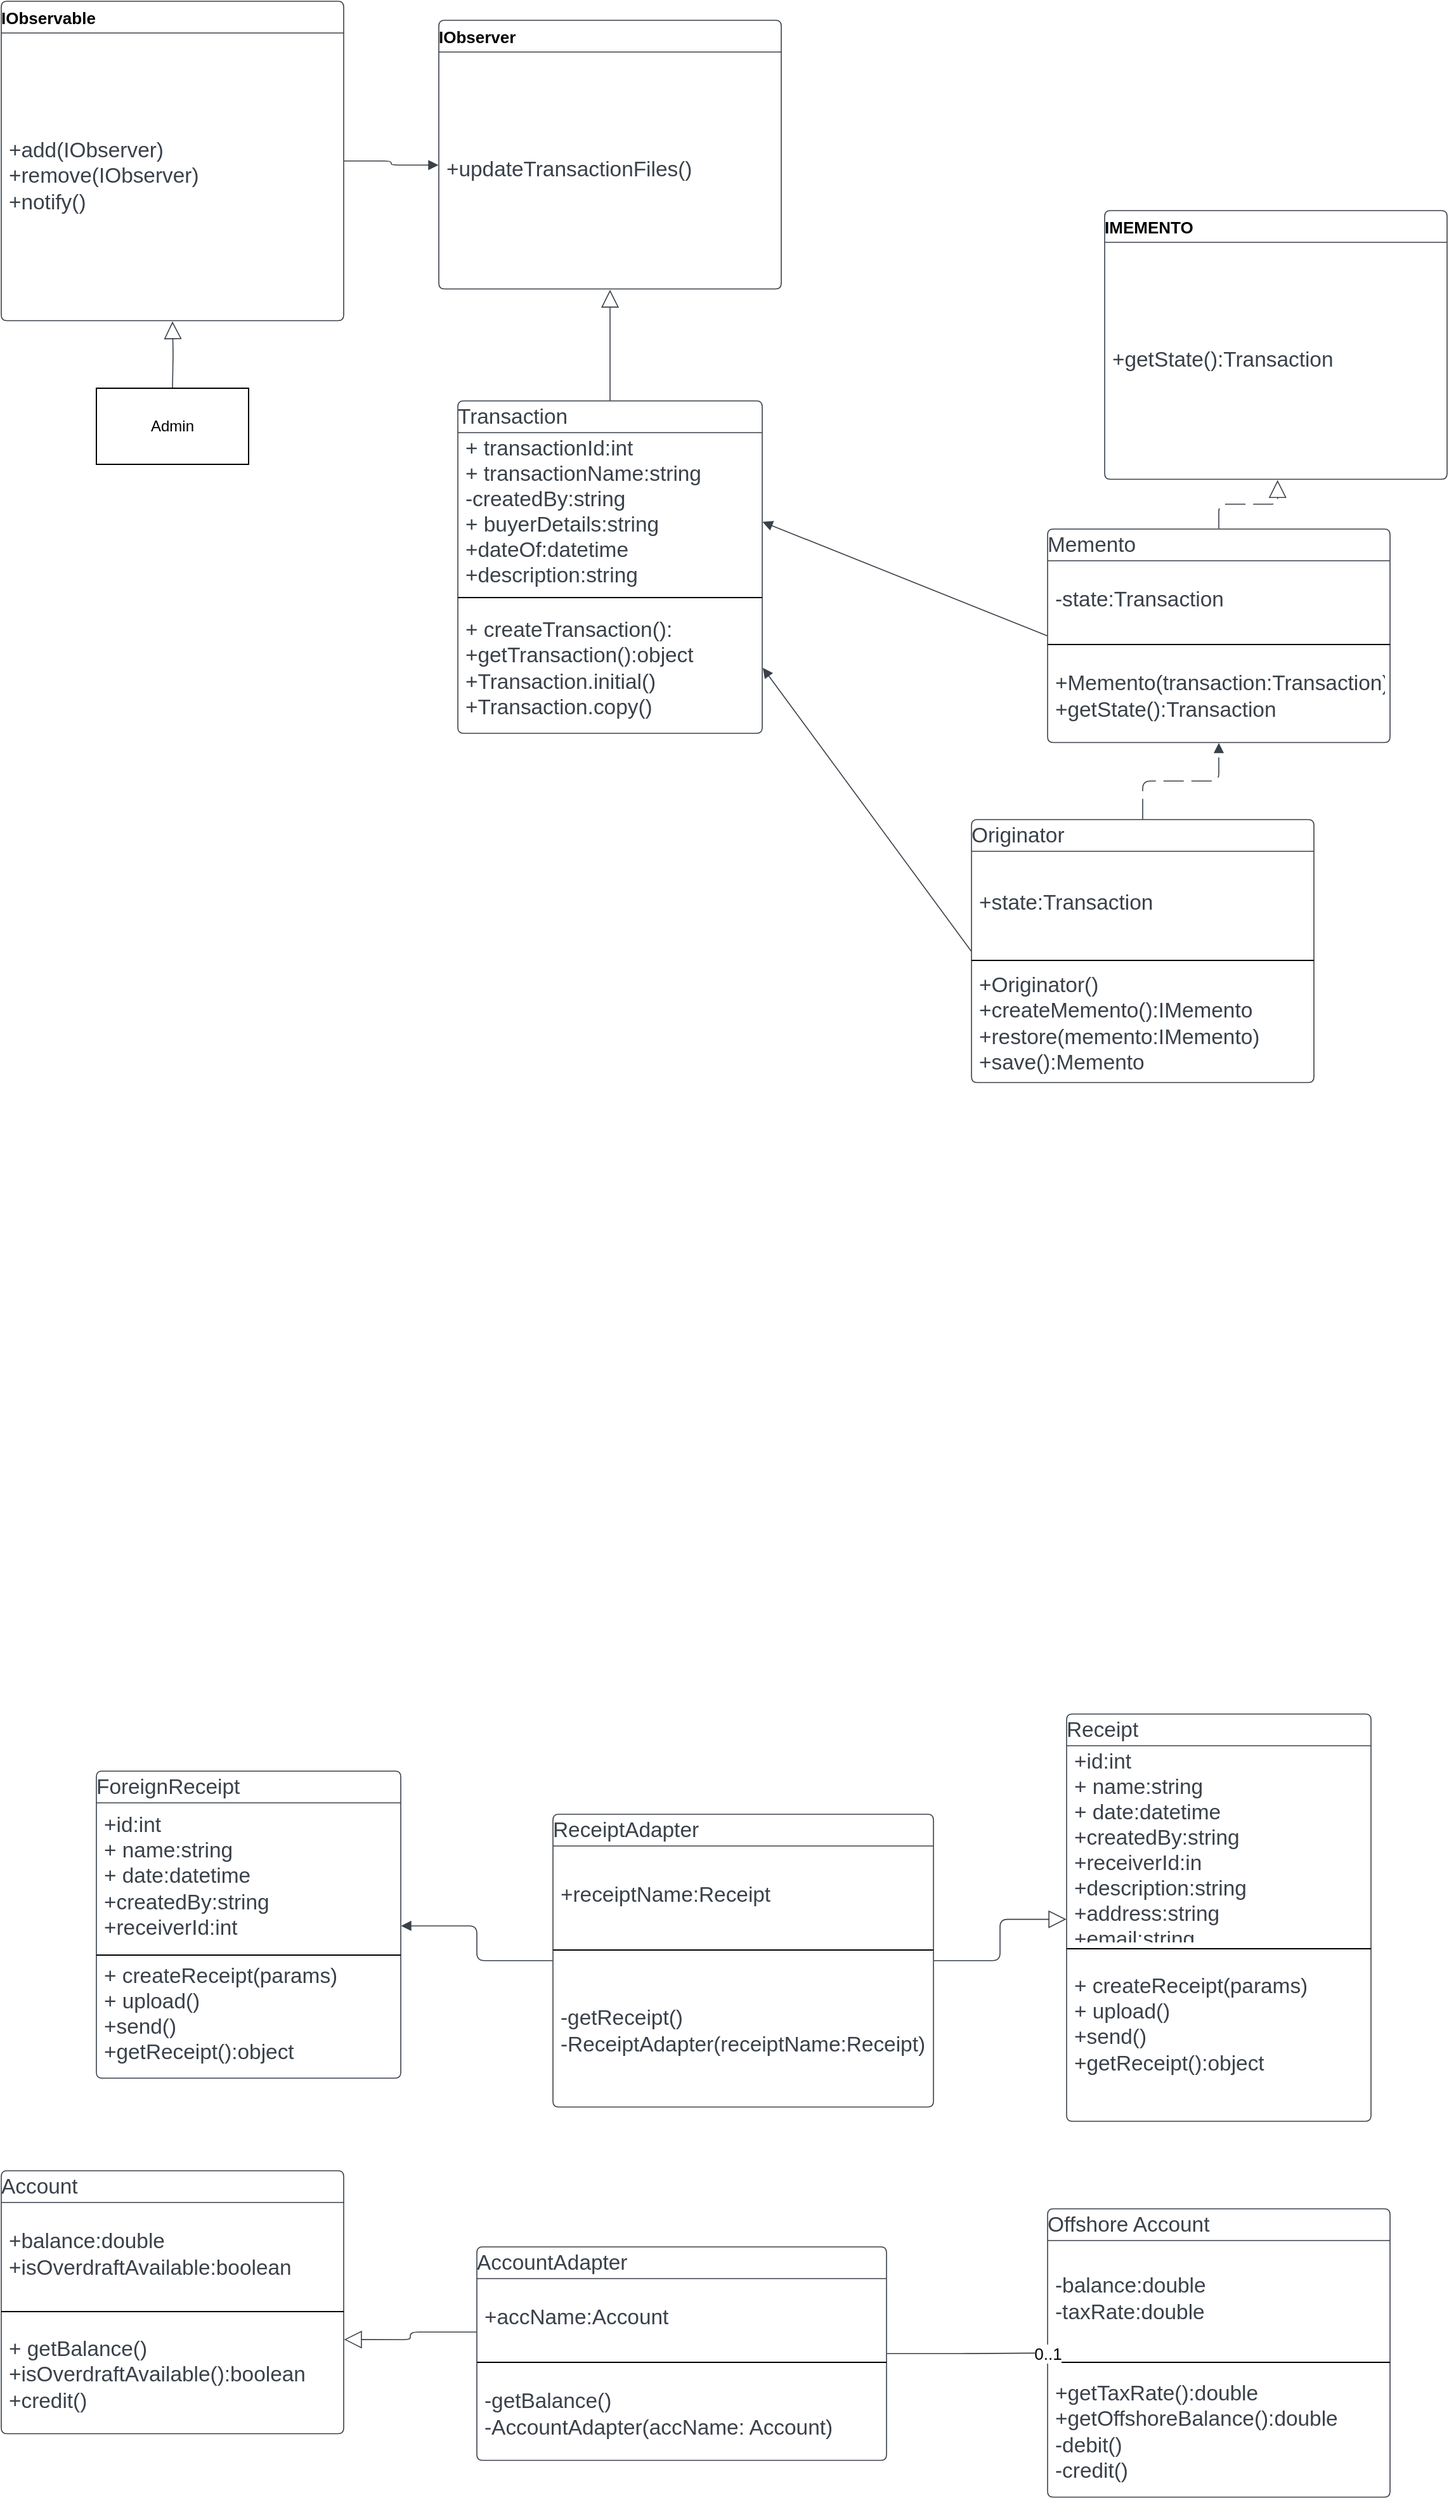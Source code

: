 <?xml version="1.0" encoding="UTF-8"?>
<mxfile version="19.0.1" type="device"><diagram id="51UUViAOGLi8ILZcRSId" name="Page-1"><mxGraphModel dx="1422" dy="2980" grid="1" gridSize="10" guides="1" tooltips="1" connect="1" arrows="1" fold="1" page="1" pageScale="1" pageWidth="850" pageHeight="1100" math="0" shadow="0"><root><mxCell id="0"/><mxCell id="1" parent="0"/><mxCell id="XyZAG7sufWudanDReOkZ-1" value="ForeignReceipt" style="html=1;overflow=block;blockSpacing=1;swimlane;childLayout=stackLayout;horizontal=1;horizontalStack=0;resizeParent=1;resizeParentMax=0;resizeLast=0;collapsible=0;fontStyle=0;marginBottom=0;swimlaneFillColor=#ffffff;startSize=25;whiteSpace=wrap;fontSize=16.7;fontColor=#3a414a;align=left;spacing=0;strokeColor=#3a414a;strokeOpacity=100;rounded=1;absoluteArcSize=1;arcSize=9;strokeWidth=0.8;" vertex="1" parent="1"><mxGeometry x="150" y="150" width="240" height="242" as="geometry"/></mxCell><mxCell id="XyZAG7sufWudanDReOkZ-2" value="+id:int&#xA;+ name:string&#xA;+ date:datetime&#xA;+createdBy:string&#xA;+receiverId:int" style="part=1;html=1;resizeHeight=0;strokeColor=none;fillColor=none;align=left;verticalAlign=middle;spacingLeft=4;spacingRight=4;overflow=hidden;rotatable=0;points=[[0,0.5],[1,0.5]];portConstraint=eastwest;swimlaneFillColor=#ffffff;strokeOpacity=100;whiteSpace=wrap;fontSize=16.7;fontColor=#3a414a;" vertex="1" parent="XyZAG7sufWudanDReOkZ-1"><mxGeometry y="25" width="240" height="116" as="geometry"/></mxCell><mxCell id="XyZAG7sufWudanDReOkZ-3" value="" style="line;strokeWidth=1;fillColor=none;align=left;verticalAlign=middle;spacingTop=-1;spacingLeft=3;spacingRight=3;rotatable=0;labelPosition=right;points=[];portConstraint=eastwest;" vertex="1" parent="XyZAG7sufWudanDReOkZ-1"><mxGeometry y="141" width="240" height="8" as="geometry"/></mxCell><mxCell id="XyZAG7sufWudanDReOkZ-4" value="+ createReceipt(params)&#xA;+ upload()&#xA;+send()&#xA;+getReceipt():object&#xA;" style="part=1;html=1;resizeHeight=0;strokeColor=none;fillColor=none;align=left;verticalAlign=middle;spacingLeft=4;spacingRight=4;overflow=hidden;rotatable=0;points=[[0,0.5],[1,0.5]];portConstraint=eastwest;swimlaneFillColor=#ffffff;strokeOpacity=100;whiteSpace=wrap;fontSize=16.7;fontColor=#3a414a;" vertex="1" parent="XyZAG7sufWudanDReOkZ-1"><mxGeometry y="149" width="240" height="93" as="geometry"/></mxCell><mxCell id="XyZAG7sufWudanDReOkZ-5" value="Transaction" style="html=1;overflow=block;blockSpacing=1;swimlane;childLayout=stackLayout;horizontal=1;horizontalStack=0;resizeParent=1;resizeParentMax=0;resizeLast=0;collapsible=0;fontStyle=0;marginBottom=0;swimlaneFillColor=#ffffff;startSize=25;whiteSpace=wrap;fontSize=16.7;fontColor=#3a414a;align=left;spacing=0;strokeColor=#3a414a;strokeOpacity=100;rounded=1;absoluteArcSize=1;arcSize=9;strokeWidth=0.8;" vertex="1" parent="1"><mxGeometry x="435" y="-930" width="240" height="262" as="geometry"/></mxCell><mxCell id="XyZAG7sufWudanDReOkZ-6" value="+ transactionId:int&#xA;+ transactionName:string &#xA;-createdBy:string &#xA;+ buyerDetails:string&#xA;+dateOf:datetime&#xA;+description:string&#xA;+fee:double" style="part=1;html=1;resizeHeight=0;strokeColor=none;fillColor=none;align=left;verticalAlign=middle;spacingLeft=4;spacingRight=4;overflow=hidden;rotatable=0;points=[[0,0.5],[1,0.5]];portConstraint=eastwest;swimlaneFillColor=#ffffff;strokeOpacity=100;whiteSpace=wrap;fontSize=16.7;fontColor=#3a414a;" vertex="1" parent="XyZAG7sufWudanDReOkZ-5"><mxGeometry y="25" width="240" height="126" as="geometry"/></mxCell><mxCell id="XyZAG7sufWudanDReOkZ-7" value="" style="line;strokeWidth=1;fillColor=none;align=left;verticalAlign=middle;spacingTop=-1;spacingLeft=3;spacingRight=3;rotatable=0;labelPosition=right;points=[];portConstraint=eastwest;" vertex="1" parent="XyZAG7sufWudanDReOkZ-5"><mxGeometry y="151" width="240" height="8" as="geometry"/></mxCell><mxCell id="XyZAG7sufWudanDReOkZ-8" value="+ createTransaction():&#xA;+getTransaction():object&#xA;+Transaction.initial()&#xA;+Transaction.copy()" style="part=1;html=1;resizeHeight=0;strokeColor=none;fillColor=none;align=left;verticalAlign=middle;spacingLeft=4;spacingRight=4;overflow=hidden;rotatable=0;points=[[0,0.5],[1,0.5]];portConstraint=eastwest;swimlaneFillColor=#ffffff;strokeOpacity=100;whiteSpace=wrap;fontSize=16.7;fontColor=#3a414a;" vertex="1" parent="XyZAG7sufWudanDReOkZ-5"><mxGeometry y="159" width="240" height="103" as="geometry"/></mxCell><mxCell id="XyZAG7sufWudanDReOkZ-9" value="ReceiptAdapter" style="html=1;overflow=block;blockSpacing=1;swimlane;childLayout=stackLayout;horizontal=1;horizontalStack=0;resizeParent=1;resizeParentMax=0;resizeLast=0;collapsible=0;fontStyle=0;marginBottom=0;swimlaneFillColor=#ffffff;startSize=25;whiteSpace=wrap;fontSize=16.7;fontColor=#3a414a;align=left;spacing=0;strokeColor=#3a414a;strokeOpacity=100;rounded=1;absoluteArcSize=1;arcSize=9;strokeWidth=0.8;" vertex="1" parent="1"><mxGeometry x="510" y="184" width="300" height="230.75" as="geometry"/></mxCell><mxCell id="XyZAG7sufWudanDReOkZ-10" value="+receiptName:Receipt" style="part=1;html=1;resizeHeight=0;strokeColor=none;fillColor=none;align=left;verticalAlign=middle;spacingLeft=4;spacingRight=4;overflow=hidden;rotatable=0;points=[[0,0.5],[1,0.5]];portConstraint=eastwest;swimlaneFillColor=#ffffff;strokeOpacity=100;whiteSpace=wrap;fontSize=16.7;fontColor=#3a414a;" vertex="1" parent="XyZAG7sufWudanDReOkZ-9"><mxGeometry y="25" width="300" height="78" as="geometry"/></mxCell><mxCell id="XyZAG7sufWudanDReOkZ-11" value="" style="line;strokeWidth=1;fillColor=none;align=left;verticalAlign=middle;spacingTop=-1;spacingLeft=3;spacingRight=3;rotatable=0;labelPosition=right;points=[];portConstraint=eastwest;" vertex="1" parent="XyZAG7sufWudanDReOkZ-9"><mxGeometry y="103" width="300" height="8" as="geometry"/></mxCell><mxCell id="XyZAG7sufWudanDReOkZ-12" value="-getReceipt()&#xA;-ReceiptAdapter(receiptName:Receipt)" style="part=1;html=1;resizeHeight=0;strokeColor=none;fillColor=none;align=left;verticalAlign=middle;spacingLeft=4;spacingRight=4;overflow=hidden;rotatable=0;points=[[0,0.5],[1,0.5]];portConstraint=eastwest;swimlaneFillColor=#ffffff;strokeOpacity=100;whiteSpace=wrap;fontSize=16.7;fontColor=#3a414a;" vertex="1" parent="XyZAG7sufWudanDReOkZ-9"><mxGeometry y="111" width="300" height="119.75" as="geometry"/></mxCell><mxCell id="XyZAG7sufWudanDReOkZ-13" value="AccountAdapter" style="html=1;overflow=block;blockSpacing=1;swimlane;childLayout=stackLayout;horizontal=1;horizontalStack=0;resizeParent=1;resizeParentMax=0;resizeLast=0;collapsible=0;fontStyle=0;marginBottom=0;swimlaneFillColor=#ffffff;startSize=25;whiteSpace=wrap;fontSize=16.7;fontColor=#3a414a;align=left;spacing=0;strokeColor=#3a414a;strokeOpacity=100;rounded=1;absoluteArcSize=1;arcSize=9;strokeWidth=0.8;" vertex="1" parent="1"><mxGeometry x="450" y="525" width="323" height="168.25" as="geometry"/></mxCell><mxCell id="XyZAG7sufWudanDReOkZ-14" value="+accName:Account" style="part=1;html=1;resizeHeight=0;strokeColor=none;fillColor=none;align=left;verticalAlign=middle;spacingLeft=4;spacingRight=4;overflow=hidden;rotatable=0;points=[[0,0.5],[1,0.5]];portConstraint=eastwest;swimlaneFillColor=#ffffff;strokeOpacity=100;whiteSpace=wrap;fontSize=16.7;fontColor=#3a414a;" vertex="1" parent="XyZAG7sufWudanDReOkZ-13"><mxGeometry y="25" width="323" height="62" as="geometry"/></mxCell><mxCell id="XyZAG7sufWudanDReOkZ-15" value="" style="line;strokeWidth=1;fillColor=none;align=left;verticalAlign=middle;spacingTop=-1;spacingLeft=3;spacingRight=3;rotatable=0;labelPosition=right;points=[];portConstraint=eastwest;" vertex="1" parent="XyZAG7sufWudanDReOkZ-13"><mxGeometry y="87" width="323" height="8" as="geometry"/></mxCell><mxCell id="XyZAG7sufWudanDReOkZ-16" value="-getBalance()&#xA;-AccountAdapter(accName: Account)" style="part=1;html=1;resizeHeight=0;strokeColor=none;fillColor=none;align=left;verticalAlign=middle;spacingLeft=4;spacingRight=4;overflow=hidden;rotatable=0;points=[[0,0.5],[1,0.5]];portConstraint=eastwest;swimlaneFillColor=#ffffff;strokeOpacity=100;whiteSpace=wrap;fontSize=16.7;fontColor=#3a414a;" vertex="1" parent="XyZAG7sufWudanDReOkZ-13"><mxGeometry y="95" width="323" height="73.25" as="geometry"/></mxCell><mxCell id="XyZAG7sufWudanDReOkZ-17" value="Account" style="html=1;overflow=block;blockSpacing=1;swimlane;childLayout=stackLayout;horizontal=1;horizontalStack=0;resizeParent=1;resizeParentMax=0;resizeLast=0;collapsible=0;fontStyle=0;marginBottom=0;swimlaneFillColor=#ffffff;startSize=25;whiteSpace=wrap;fontSize=16.7;fontColor=#3a414a;align=left;spacing=0;strokeColor=#3a414a;strokeOpacity=100;rounded=1;absoluteArcSize=1;arcSize=9;strokeWidth=0.8;" vertex="1" parent="1"><mxGeometry x="75" y="465" width="270" height="207.25" as="geometry"/></mxCell><mxCell id="XyZAG7sufWudanDReOkZ-18" value="+balance:double&#xA;+isOverdraftAvailable:boolean" style="part=1;html=1;resizeHeight=0;strokeColor=none;fillColor=none;align=left;verticalAlign=middle;spacingLeft=4;spacingRight=4;overflow=hidden;rotatable=0;points=[[0,0.5],[1,0.5]];portConstraint=eastwest;swimlaneFillColor=#ffffff;strokeOpacity=100;whiteSpace=wrap;fontSize=16.7;fontColor=#3a414a;" vertex="1" parent="XyZAG7sufWudanDReOkZ-17"><mxGeometry y="25" width="270" height="82" as="geometry"/></mxCell><mxCell id="XyZAG7sufWudanDReOkZ-19" value="" style="line;strokeWidth=1;fillColor=none;align=left;verticalAlign=middle;spacingTop=-1;spacingLeft=3;spacingRight=3;rotatable=0;labelPosition=right;points=[];portConstraint=eastwest;" vertex="1" parent="XyZAG7sufWudanDReOkZ-17"><mxGeometry y="107" width="270" height="8" as="geometry"/></mxCell><mxCell id="XyZAG7sufWudanDReOkZ-20" value="+ getBalance()&#xA;+isOverdraftAvailable():boolean&#xA;+credit()" style="part=1;html=1;resizeHeight=0;strokeColor=none;fillColor=none;align=left;verticalAlign=middle;spacingLeft=4;spacingRight=4;overflow=hidden;rotatable=0;points=[[0,0.5],[1,0.5]];portConstraint=eastwest;swimlaneFillColor=#ffffff;strokeOpacity=100;whiteSpace=wrap;fontSize=16.7;fontColor=#3a414a;" vertex="1" parent="XyZAG7sufWudanDReOkZ-17"><mxGeometry y="115" width="270" height="92.25" as="geometry"/></mxCell><mxCell id="XyZAG7sufWudanDReOkZ-21" value="Offshore Account" style="html=1;overflow=block;blockSpacing=1;swimlane;childLayout=stackLayout;horizontal=1;horizontalStack=0;resizeParent=1;resizeParentMax=0;resizeLast=0;collapsible=0;fontStyle=0;marginBottom=0;swimlaneFillColor=#ffffff;startSize=25;whiteSpace=wrap;fontSize=16.7;fontColor=#3a414a;align=left;spacing=0;strokeColor=#3a414a;strokeOpacity=100;rounded=1;absoluteArcSize=1;arcSize=9;strokeWidth=0.8;" vertex="1" parent="1"><mxGeometry x="900" y="495" width="270" height="227.25" as="geometry"/></mxCell><mxCell id="XyZAG7sufWudanDReOkZ-22" value="-balance:double&#xA;-taxRate:double" style="part=1;html=1;resizeHeight=0;strokeColor=none;fillColor=none;align=left;verticalAlign=middle;spacingLeft=4;spacingRight=4;overflow=hidden;rotatable=0;points=[[0,0.5],[1,0.5]];portConstraint=eastwest;swimlaneFillColor=#ffffff;strokeOpacity=100;whiteSpace=wrap;fontSize=16.7;fontColor=#3a414a;" vertex="1" parent="XyZAG7sufWudanDReOkZ-21"><mxGeometry y="25" width="270" height="92" as="geometry"/></mxCell><mxCell id="XyZAG7sufWudanDReOkZ-23" value="" style="line;strokeWidth=1;fillColor=none;align=left;verticalAlign=middle;spacingTop=-1;spacingLeft=3;spacingRight=3;rotatable=0;labelPosition=right;points=[];portConstraint=eastwest;" vertex="1" parent="XyZAG7sufWudanDReOkZ-21"><mxGeometry y="117" width="270" height="8" as="geometry"/></mxCell><mxCell id="XyZAG7sufWudanDReOkZ-24" value="+getTaxRate():double&#xA;+getOffshoreBalance():double&#xA;-debit()&#xA;-credit()" style="part=1;html=1;resizeHeight=0;strokeColor=none;fillColor=none;align=left;verticalAlign=middle;spacingLeft=4;spacingRight=4;overflow=hidden;rotatable=0;points=[[0,0.5],[1,0.5]];portConstraint=eastwest;swimlaneFillColor=#ffffff;strokeOpacity=100;whiteSpace=wrap;fontSize=16.7;fontColor=#3a414a;" vertex="1" parent="XyZAG7sufWudanDReOkZ-21"><mxGeometry y="125" width="270" height="102.25" as="geometry"/></mxCell><UserObject label="" lucidchartObjectId="NUWom3sH1gbG" id="XyZAG7sufWudanDReOkZ-25"><mxCell style="html=1;jettySize=18;whiteSpace=wrap;fontSize=13;strokeColor=#3a414a;strokeOpacity=100;strokeWidth=0.8;rounded=1;arcSize=12;edgeStyle=orthogonalEdgeStyle;startArrow=none;endArrow=block;endFill=0;endSize=12;exitX=-0.001;exitY=0.399;exitPerimeter=0;entryX=1.001;entryY=0.642;entryPerimeter=0;" edge="1" parent="1" source="XyZAG7sufWudanDReOkZ-13" target="XyZAG7sufWudanDReOkZ-17"><mxGeometry width="100" height="100" relative="1" as="geometry"><Array as="points"/></mxGeometry></mxCell></UserObject><UserObject label="" lucidchartObjectId="0UWonESafP97" id="XyZAG7sufWudanDReOkZ-26"><mxCell style="html=1;jettySize=18;whiteSpace=wrap;fontSize=13;strokeColor=#3a414a;strokeOpacity=100;strokeWidth=0.8;rounded=1;arcSize=12;edgeStyle=orthogonalEdgeStyle;startArrow=none;endArrow=block;endFill=1;exitX=1.001;exitY=0.5;exitPerimeter=0;entryX=-0.001;entryY=0.5;entryPerimeter=0;" edge="1" parent="1" source="XyZAG7sufWudanDReOkZ-13" target="XyZAG7sufWudanDReOkZ-21"><mxGeometry width="100" height="100" relative="1" as="geometry"><Array as="points"/></mxGeometry></mxCell></UserObject><mxCell id="XyZAG7sufWudanDReOkZ-27" value="0..1" style="text;html=1;resizable=0;labelBackgroundColor=default;align=center;verticalAlign=middle;fontSize=13;" vertex="1" parent="XyZAG7sufWudanDReOkZ-26"><mxGeometry x="1" relative="1" as="geometry"><mxPoint as="offset"/></mxGeometry></mxCell><mxCell id="XyZAG7sufWudanDReOkZ-28" value="Receipt" style="html=1;overflow=block;blockSpacing=1;swimlane;childLayout=stackLayout;horizontal=1;horizontalStack=0;resizeParent=1;resizeParentMax=0;resizeLast=0;collapsible=0;fontStyle=0;marginBottom=0;swimlaneFillColor=#ffffff;startSize=25;whiteSpace=wrap;fontSize=16.7;fontColor=#3a414a;align=left;spacing=0;strokeColor=#3a414a;strokeOpacity=100;rounded=1;absoluteArcSize=1;arcSize=9;strokeWidth=0.8;" vertex="1" parent="1"><mxGeometry x="915" y="105" width="240" height="321" as="geometry"/></mxCell><mxCell id="XyZAG7sufWudanDReOkZ-29" value="+id:int&#xA;+ name:string&#xA;+ date:datetime&#xA;+createdBy:string&#xA;+receiverId:in&#xA;+description:string&#xA;+address:string&#xA;+email:string&#xA;+phonen:int" style="part=1;html=1;resizeHeight=0;strokeColor=none;fillColor=none;align=left;verticalAlign=middle;spacingLeft=4;spacingRight=4;overflow=hidden;rotatable=0;points=[[0,0.5],[1,0.5]];portConstraint=eastwest;swimlaneFillColor=#ffffff;strokeOpacity=100;whiteSpace=wrap;fontSize=16.7;fontColor=#3a414a;" vertex="1" parent="XyZAG7sufWudanDReOkZ-28"><mxGeometry y="25" width="240" height="156" as="geometry"/></mxCell><mxCell id="XyZAG7sufWudanDReOkZ-30" value="" style="line;strokeWidth=1;fillColor=none;align=left;verticalAlign=middle;spacingTop=-1;spacingLeft=3;spacingRight=3;rotatable=0;labelPosition=right;points=[];portConstraint=eastwest;" vertex="1" parent="XyZAG7sufWudanDReOkZ-28"><mxGeometry y="181" width="240" height="8" as="geometry"/></mxCell><mxCell id="XyZAG7sufWudanDReOkZ-31" value="+ createReceipt(params)&#xA;+ upload()&#xA;+send()&#xA;+getReceipt():object&#xA;" style="part=1;html=1;resizeHeight=0;strokeColor=none;fillColor=none;align=left;verticalAlign=middle;spacingLeft=4;spacingRight=4;overflow=hidden;rotatable=0;points=[[0,0.5],[1,0.5]];portConstraint=eastwest;swimlaneFillColor=#ffffff;strokeOpacity=100;whiteSpace=wrap;fontSize=16.7;fontColor=#3a414a;" vertex="1" parent="XyZAG7sufWudanDReOkZ-28"><mxGeometry y="189" width="240" height="132" as="geometry"/></mxCell><UserObject label="" lucidchartObjectId="pYWo8_a2H9FZ" id="XyZAG7sufWudanDReOkZ-32"><mxCell style="html=1;jettySize=18;whiteSpace=wrap;fontSize=13;strokeColor=#3a414a;strokeOpacity=100;strokeWidth=0.8;rounded=1;arcSize=12;edgeStyle=orthogonalEdgeStyle;startArrow=none;endArrow=block;endFill=0;endSize=12;exitX=1.001;exitY=0.5;exitPerimeter=0;entryX=-0.001;entryY=0.504;entryPerimeter=0;" edge="1" parent="1" source="XyZAG7sufWudanDReOkZ-9" target="XyZAG7sufWudanDReOkZ-28"><mxGeometry width="100" height="100" relative="1" as="geometry"><Array as="points"/></mxGeometry></mxCell></UserObject><UserObject label="" lucidchartObjectId="wYWoYZk5cdGV" id="XyZAG7sufWudanDReOkZ-33"><mxCell style="html=1;jettySize=18;whiteSpace=wrap;fontSize=13;strokeColor=#3a414a;strokeOpacity=100;strokeWidth=0.8;rounded=1;arcSize=12;edgeStyle=orthogonalEdgeStyle;startArrow=none;endArrow=block;endFill=1;exitX=-0.001;exitY=0.5;exitPerimeter=0;entryX=1.001;entryY=0.504;entryPerimeter=0;" edge="1" parent="1" source="XyZAG7sufWudanDReOkZ-9" target="XyZAG7sufWudanDReOkZ-1"><mxGeometry width="100" height="100" relative="1" as="geometry"><Array as="points"/></mxGeometry></mxCell></UserObject><mxCell id="XyZAG7sufWudanDReOkZ-34" value="Originator" style="html=1;overflow=block;blockSpacing=1;swimlane;childLayout=stackLayout;horizontal=1;horizontalStack=0;resizeParent=1;resizeParentMax=0;resizeLast=0;collapsible=0;fontStyle=0;marginBottom=0;swimlaneFillColor=#ffffff;startSize=25;whiteSpace=wrap;fontSize=16.7;fontColor=#3a414a;align=left;spacing=0;strokeColor=#3a414a;strokeOpacity=100;rounded=1;absoluteArcSize=1;arcSize=9;strokeWidth=0.8;" vertex="1" parent="1"><mxGeometry x="840" y="-600" width="270" height="207.25" as="geometry"/></mxCell><mxCell id="XyZAG7sufWudanDReOkZ-35" value="+state:Transaction" style="part=1;html=1;resizeHeight=0;strokeColor=none;fillColor=none;align=left;verticalAlign=middle;spacingLeft=4;spacingRight=4;overflow=hidden;rotatable=0;points=[[0,0.5],[1,0.5]];portConstraint=eastwest;swimlaneFillColor=#ffffff;strokeOpacity=100;whiteSpace=wrap;fontSize=16.7;fontColor=#3a414a;" vertex="1" parent="XyZAG7sufWudanDReOkZ-34"><mxGeometry y="25" width="270" height="82" as="geometry"/></mxCell><mxCell id="XyZAG7sufWudanDReOkZ-36" value="" style="line;strokeWidth=1;fillColor=none;align=left;verticalAlign=middle;spacingTop=-1;spacingLeft=3;spacingRight=3;rotatable=0;labelPosition=right;points=[];portConstraint=eastwest;" vertex="1" parent="XyZAG7sufWudanDReOkZ-34"><mxGeometry y="107" width="270" height="8" as="geometry"/></mxCell><mxCell id="XyZAG7sufWudanDReOkZ-37" value="+Originator()&#xA;+createMemento():IMemento&#xA;+restore(memento:IMemento)&#xA;+save():Memento" style="part=1;html=1;resizeHeight=0;strokeColor=none;fillColor=none;align=left;verticalAlign=middle;spacingLeft=4;spacingRight=4;overflow=hidden;rotatable=0;points=[[0,0.5],[1,0.5]];portConstraint=eastwest;swimlaneFillColor=#ffffff;strokeOpacity=100;whiteSpace=wrap;fontSize=16.7;fontColor=#3a414a;" vertex="1" parent="XyZAG7sufWudanDReOkZ-34"><mxGeometry y="115" width="270" height="92.25" as="geometry"/></mxCell><mxCell id="XyZAG7sufWudanDReOkZ-38" value="IMEMENTO" style="html=1;overflow=block;blockSpacing=1;swimlane;childLayout=stackLayout;horizontal=1;horizontalStack=0;resizeParent=1;resizeParentMax=0;resizeLast=0;collapsible=0;marginBottom=0;swimlaneFillColor=#ffffff;startSize=25;whiteSpace=wrap;fontSize=13;fontStyle=1;align=left;spacing=0;strokeColor=#3a414a;strokeOpacity=100;rounded=1;absoluteArcSize=1;arcSize=9;strokeWidth=0.8;" vertex="1" parent="1"><mxGeometry x="945" y="-1080" width="270" height="211.75" as="geometry"/></mxCell><mxCell id="XyZAG7sufWudanDReOkZ-39" value="+getState():Transaction" style="part=1;html=1;resizeHeight=0;strokeColor=none;fillColor=none;align=left;verticalAlign=middle;spacingLeft=4;spacingRight=4;overflow=hidden;rotatable=0;points=[[0,0.5],[1,0.5]];portConstraint=eastwest;swimlaneFillColor=#ffffff;strokeOpacity=100;whiteSpace=wrap;fontSize=16.7;fontColor=#3a414a;" vertex="1" parent="XyZAG7sufWudanDReOkZ-38"><mxGeometry y="25" width="270" height="186.75" as="geometry"/></mxCell><mxCell id="XyZAG7sufWudanDReOkZ-40" value="Memento" style="html=1;overflow=block;blockSpacing=1;swimlane;childLayout=stackLayout;horizontal=1;horizontalStack=0;resizeParent=1;resizeParentMax=0;resizeLast=0;collapsible=0;fontStyle=0;marginBottom=0;swimlaneFillColor=#ffffff;startSize=25;whiteSpace=wrap;fontSize=16.7;fontColor=#3a414a;align=left;spacing=0;strokeColor=#3a414a;strokeOpacity=100;rounded=1;absoluteArcSize=1;arcSize=9;strokeWidth=0.8;" vertex="1" parent="1"><mxGeometry x="900" y="-829" width="270" height="168.25" as="geometry"/></mxCell><mxCell id="XyZAG7sufWudanDReOkZ-41" value="-state:Transaction" style="part=1;html=1;resizeHeight=0;strokeColor=none;fillColor=none;align=left;verticalAlign=middle;spacingLeft=4;spacingRight=4;overflow=hidden;rotatable=0;points=[[0,0.5],[1,0.5]];portConstraint=eastwest;swimlaneFillColor=#ffffff;strokeOpacity=100;whiteSpace=wrap;fontSize=16.7;fontColor=#3a414a;" vertex="1" parent="XyZAG7sufWudanDReOkZ-40"><mxGeometry y="25" width="270" height="62" as="geometry"/></mxCell><mxCell id="XyZAG7sufWudanDReOkZ-42" value="" style="line;strokeWidth=1;fillColor=none;align=left;verticalAlign=middle;spacingTop=-1;spacingLeft=3;spacingRight=3;rotatable=0;labelPosition=right;points=[];portConstraint=eastwest;" vertex="1" parent="XyZAG7sufWudanDReOkZ-40"><mxGeometry y="87" width="270" height="8" as="geometry"/></mxCell><mxCell id="XyZAG7sufWudanDReOkZ-43" value="+Memento(transaction:Transaction)&#xA;+getState():Transaction" style="part=1;html=1;resizeHeight=0;strokeColor=none;fillColor=none;align=left;verticalAlign=middle;spacingLeft=4;spacingRight=4;overflow=hidden;rotatable=0;points=[[0,0.5],[1,0.5]];portConstraint=eastwest;swimlaneFillColor=#ffffff;strokeOpacity=100;whiteSpace=wrap;fontSize=16.7;fontColor=#3a414a;" vertex="1" parent="XyZAG7sufWudanDReOkZ-40"><mxGeometry y="95" width="270" height="73.25" as="geometry"/></mxCell><UserObject label="" lucidchartObjectId="2zYo_UcRWCXl" id="XyZAG7sufWudanDReOkZ-44"><mxCell style="html=1;jettySize=18;whiteSpace=wrap;fontSize=13;strokeColor=#3a414a;strokeOpacity=100;dashed=1;fixDash=1;dashPattern=16 6;strokeWidth=0.8;rounded=1;arcSize=12;edgeStyle=orthogonalEdgeStyle;startArrow=none;endArrow=block;endFill=1;exitX=0.5;exitY=-0.002;exitPerimeter=0;entryX=0.5;entryY=1.002;entryPerimeter=0;" edge="1" parent="1" source="XyZAG7sufWudanDReOkZ-34" target="XyZAG7sufWudanDReOkZ-40"><mxGeometry width="100" height="100" relative="1" as="geometry"><Array as="points"/></mxGeometry></mxCell></UserObject><UserObject label="" lucidchartObjectId="hAYogYlF~_eY" id="XyZAG7sufWudanDReOkZ-45"><mxCell style="html=1;jettySize=18;whiteSpace=wrap;fontSize=13;strokeColor=#3a414a;strokeOpacity=100;dashed=1;fixDash=1;dashPattern=16 6;strokeWidth=0.8;rounded=1;arcSize=12;edgeStyle=orthogonalEdgeStyle;startArrow=none;endArrow=block;endFill=0;endSize=12;exitX=0.5;exitY=-0.002;exitPerimeter=0;entryX=0.505;entryY=1.003;entryPerimeter=0;" edge="1" parent="1" source="XyZAG7sufWudanDReOkZ-40" target="XyZAG7sufWudanDReOkZ-38"><mxGeometry width="100" height="100" relative="1" as="geometry"><Array as="points"/></mxGeometry></mxCell></UserObject><UserObject label="" lucidchartObjectId="HAYoLNEp80Ve" id="XyZAG7sufWudanDReOkZ-46"><mxCell style="html=1;jettySize=18;whiteSpace=wrap;fontSize=13;strokeColor=#3a414a;strokeOpacity=100;strokeWidth=0.8;rounded=0;startArrow=none;endArrow=block;endFill=1;exitX=-0.001;exitY=0.5;exitPerimeter=0;entryX=1.001;entryY=0.364;entryPerimeter=0;" edge="1" parent="1" source="XyZAG7sufWudanDReOkZ-40" target="XyZAG7sufWudanDReOkZ-5"><mxGeometry width="100" height="100" relative="1" as="geometry"><Array as="points"/></mxGeometry></mxCell></UserObject><UserObject label="" lucidchartObjectId="LAYoZ9rZrObl" id="XyZAG7sufWudanDReOkZ-47"><mxCell style="html=1;jettySize=18;whiteSpace=wrap;fontSize=13;strokeColor=#3a414a;strokeOpacity=100;strokeWidth=0.8;rounded=0;startArrow=none;endArrow=block;endFill=1;exitX=-0.001;exitY=0.5;exitPerimeter=0;entryX=1.002;entryY=0.803;entryPerimeter=0;" edge="1" parent="1" source="XyZAG7sufWudanDReOkZ-34" target="XyZAG7sufWudanDReOkZ-5"><mxGeometry width="100" height="100" relative="1" as="geometry"><Array as="points"/></mxGeometry></mxCell></UserObject><mxCell id="XyZAG7sufWudanDReOkZ-48" value="IObservable" style="html=1;overflow=block;blockSpacing=1;swimlane;childLayout=stackLayout;horizontal=1;horizontalStack=0;resizeParent=1;resizeParentMax=0;resizeLast=0;collapsible=0;marginBottom=0;swimlaneFillColor=#ffffff;startSize=25;whiteSpace=wrap;fontSize=13;fontStyle=1;align=left;spacing=0;strokeColor=#3a414a;strokeOpacity=100;rounded=1;absoluteArcSize=1;arcSize=9;strokeWidth=0.8;" vertex="1" parent="1"><mxGeometry x="75" y="-1245" width="270" height="251.75" as="geometry"/></mxCell><mxCell id="XyZAG7sufWudanDReOkZ-49" value="+add(IObserver)&#xA;+remove(IObserver)&#xA;+notify()" style="part=1;html=1;resizeHeight=0;strokeColor=none;fillColor=none;align=left;verticalAlign=middle;spacingLeft=4;spacingRight=4;overflow=hidden;rotatable=0;points=[[0,0.5],[1,0.5]];portConstraint=eastwest;swimlaneFillColor=#ffffff;strokeOpacity=100;whiteSpace=wrap;fontSize=16.7;fontColor=#3a414a;" vertex="1" parent="XyZAG7sufWudanDReOkZ-48"><mxGeometry y="25" width="270" height="226.75" as="geometry"/></mxCell><mxCell id="XyZAG7sufWudanDReOkZ-50" value="IObserver" style="html=1;overflow=block;blockSpacing=1;swimlane;childLayout=stackLayout;horizontal=1;horizontalStack=0;resizeParent=1;resizeParentMax=0;resizeLast=0;collapsible=0;marginBottom=0;swimlaneFillColor=#ffffff;startSize=25;whiteSpace=wrap;fontSize=13;fontStyle=1;align=left;spacing=0;strokeColor=#3a414a;strokeOpacity=100;rounded=1;absoluteArcSize=1;arcSize=9;strokeWidth=0.8;" vertex="1" parent="1"><mxGeometry x="420" y="-1230" width="270" height="211.75" as="geometry"/></mxCell><mxCell id="XyZAG7sufWudanDReOkZ-51" value="+updateTransactionFiles()" style="part=1;html=1;resizeHeight=0;strokeColor=none;fillColor=none;align=left;verticalAlign=middle;spacingLeft=4;spacingRight=4;overflow=hidden;rotatable=0;points=[[0,0.5],[1,0.5]];portConstraint=eastwest;swimlaneFillColor=#ffffff;strokeOpacity=100;whiteSpace=wrap;fontSize=16.7;fontColor=#3a414a;" vertex="1" parent="XyZAG7sufWudanDReOkZ-50"><mxGeometry y="25" width="270" height="186.75" as="geometry"/></mxCell><UserObject label="" lucidchartObjectId="B9YoZVAVmQ8Y" id="XyZAG7sufWudanDReOkZ-52"><mxCell style="html=1;jettySize=18;whiteSpace=wrap;fontSize=13;strokeColor=#3a414a;strokeOpacity=100;strokeWidth=0.8;rounded=1;arcSize=12;edgeStyle=orthogonalEdgeStyle;startArrow=none;endArrow=block;endFill=0;endSize=12;exitX=0.5;exitY=-0.001;exitPerimeter=0;entryX=0.5;entryY=1.003;entryPerimeter=0;" edge="1" parent="1" source="XyZAG7sufWudanDReOkZ-5" target="XyZAG7sufWudanDReOkZ-50"><mxGeometry width="100" height="100" relative="1" as="geometry"><Array as="points"/></mxGeometry></mxCell></UserObject><UserObject label="" lucidchartObjectId="z_YoAvNgyjBY" id="XyZAG7sufWudanDReOkZ-57"><mxCell style="html=1;jettySize=18;whiteSpace=wrap;fontSize=13;strokeColor=#3a414a;strokeOpacity=100;strokeWidth=0.8;rounded=1;arcSize=12;edgeStyle=orthogonalEdgeStyle;startArrow=none;endArrow=block;endFill=1;exitX=1.001;exitY=0.5;exitPerimeter=0;entryX=-0.001;entryY=0.539;entryPerimeter=0;" edge="1" parent="1" source="XyZAG7sufWudanDReOkZ-48" target="XyZAG7sufWudanDReOkZ-50"><mxGeometry width="100" height="100" relative="1" as="geometry"><Array as="points"/></mxGeometry></mxCell></UserObject><UserObject label="" lucidchartObjectId="S_YoPVL8oDBf" id="XyZAG7sufWudanDReOkZ-58"><mxCell style="html=1;jettySize=18;whiteSpace=wrap;fontSize=13;strokeColor=#3a414a;strokeOpacity=100;strokeWidth=0.8;rounded=1;arcSize=12;edgeStyle=orthogonalEdgeStyle;startArrow=none;endArrow=block;endFill=0;endSize=12;exitX=0.5;exitY=-0.003;exitPerimeter=0;entryX=0.5;entryY=1.002;entryPerimeter=0;" edge="1" parent="1" target="XyZAG7sufWudanDReOkZ-48"><mxGeometry width="100" height="100" relative="1" as="geometry"><Array as="points"/><mxPoint x="210" y="-940.099" as="sourcePoint"/></mxGeometry></mxCell></UserObject><mxCell id="XyZAG7sufWudanDReOkZ-59" value="Admin" style="rounded=0;whiteSpace=wrap;html=1;" vertex="1" parent="1"><mxGeometry x="150" y="-940" width="120" height="60" as="geometry"/></mxCell></root></mxGraphModel></diagram></mxfile>